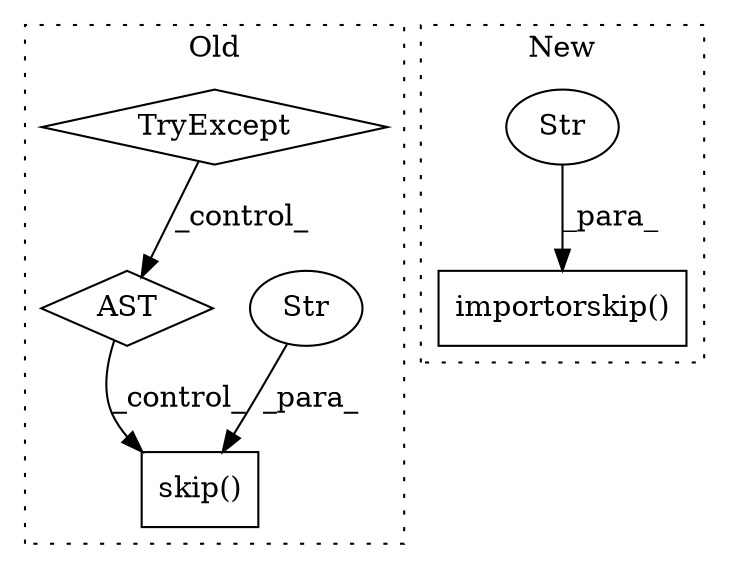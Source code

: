 digraph G {
subgraph cluster0 {
1 [label="skip()" a="75" s="572,626" l="12,1" shape="box"];
3 [label="Str" a="66" s="584" l="42" shape="ellipse"];
4 [label="AST" a="2" s="539,0" l="7,0" shape="diamond"];
6 [label="TryExcept" a="71" s="509" l="13" shape="diamond"];
label = "Old";
style="dotted";
}
subgraph cluster1 {
2 [label="importorskip()" a="75" s="508,535" l="20,1" shape="box"];
5 [label="Str" a="66" s="528" l="7" shape="ellipse"];
label = "New";
style="dotted";
}
3 -> 1 [label="_para_"];
4 -> 1 [label="_control_"];
5 -> 2 [label="_para_"];
6 -> 4 [label="_control_"];
}